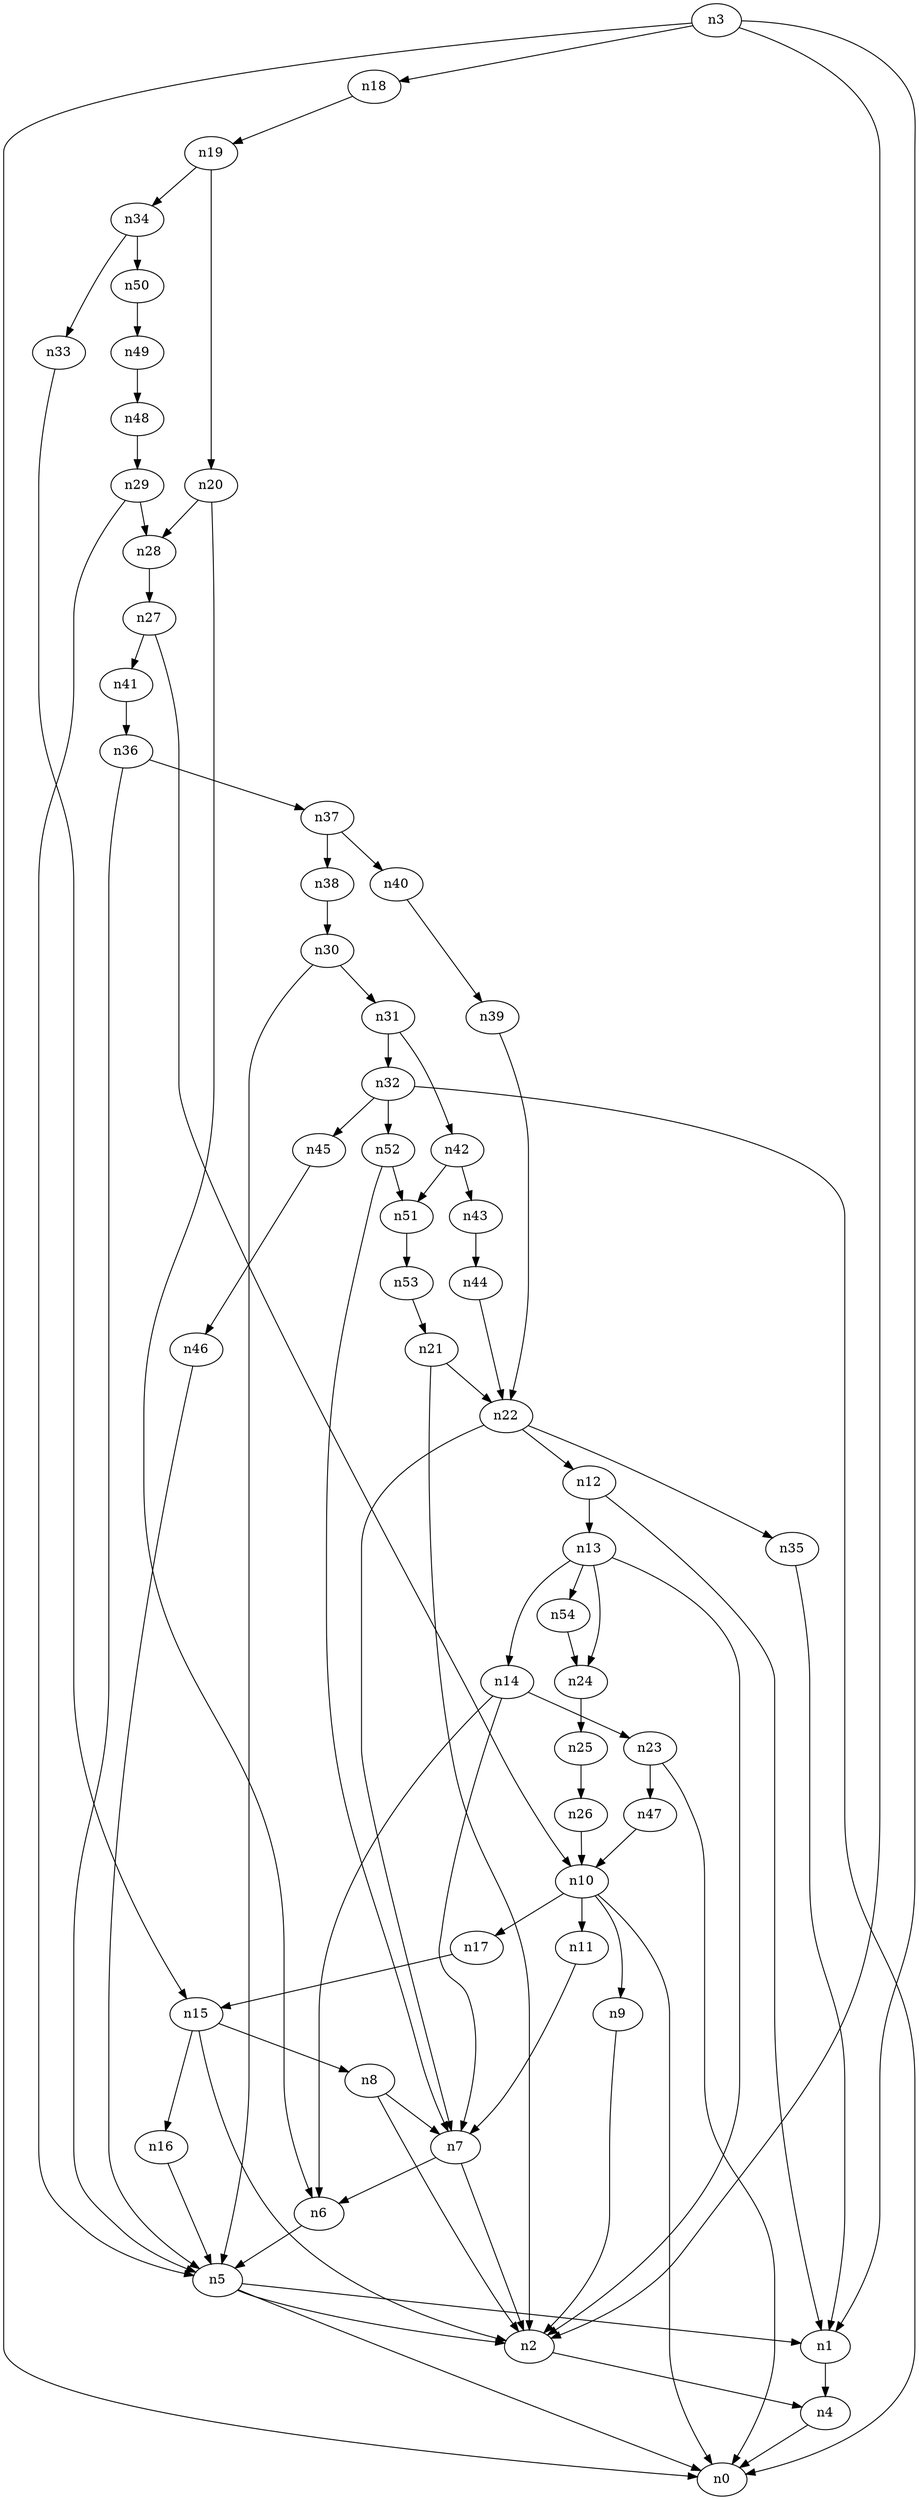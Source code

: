 digraph G {
	n1 -> n4	 [_graphml_id=e4];
	n2 -> n4	 [_graphml_id=e7];
	n3 -> n0	 [_graphml_id=e0];
	n3 -> n1	 [_graphml_id=e3];
	n3 -> n2	 [_graphml_id=e6];
	n3 -> n18	 [_graphml_id=e28];
	n4 -> n0	 [_graphml_id=e1];
	n5 -> n0	 [_graphml_id=e2];
	n5 -> n1	 [_graphml_id=e5];
	n5 -> n2	 [_graphml_id=e8];
	n6 -> n5	 [_graphml_id=e9];
	n7 -> n2	 [_graphml_id=e18];
	n7 -> n6	 [_graphml_id=e10];
	n8 -> n2	 [_graphml_id=e12];
	n8 -> n7	 [_graphml_id=e11];
	n9 -> n2	 [_graphml_id=e13];
	n10 -> n0	 [_graphml_id=e15];
	n10 -> n9	 [_graphml_id=e14];
	n10 -> n11	 [_graphml_id=e16];
	n10 -> n17	 [_graphml_id=e27];
	n11 -> n7	 [_graphml_id=e17];
	n12 -> n1	 [_graphml_id=e19];
	n12 -> n13	 [_graphml_id=e20];
	n13 -> n2	 [_graphml_id=e67];
	n13 -> n14	 [_graphml_id=e21];
	n13 -> n24	 [_graphml_id=e38];
	n13 -> n54	 [_graphml_id=e87];
	n14 -> n6	 [_graphml_id=e22];
	n14 -> n7	 [_graphml_id=e57];
	n14 -> n23	 [_graphml_id=e36];
	n15 -> n2	 [_graphml_id=e47];
	n15 -> n8	 [_graphml_id=e23];
	n15 -> n16	 [_graphml_id=e24];
	n16 -> n5	 [_graphml_id=e25];
	n17 -> n15	 [_graphml_id=e26];
	n18 -> n19	 [_graphml_id=e29];
	n19 -> n20	 [_graphml_id=e30];
	n19 -> n34	 [_graphml_id=e54];
	n20 -> n6	 [_graphml_id=e31];
	n20 -> n28	 [_graphml_id=e44];
	n21 -> n2	 [_graphml_id=e32];
	n21 -> n22	 [_graphml_id=e33];
	n22 -> n7	 [_graphml_id=e37];
	n22 -> n12	 [_graphml_id=e34];
	n22 -> n35	 [_graphml_id=e56];
	n23 -> n0	 [_graphml_id=e35];
	n23 -> n47	 [_graphml_id=e75];
	n24 -> n25	 [_graphml_id=e39];
	n25 -> n26	 [_graphml_id=e40];
	n26 -> n10	 [_graphml_id=e41];
	n27 -> n10	 [_graphml_id=e42];
	n27 -> n41	 [_graphml_id=e65];
	n28 -> n27	 [_graphml_id=e43];
	n29 -> n5	 [_graphml_id=e45];
	n29 -> n28	 [_graphml_id=e46];
	n30 -> n5	 [_graphml_id=e48];
	n30 -> n31	 [_graphml_id=e49];
	n31 -> n32	 [_graphml_id=e50];
	n31 -> n42	 [_graphml_id=e68];
	n32 -> n0	 [_graphml_id=e51];
	n32 -> n45	 [_graphml_id=e72];
	n32 -> n52	 [_graphml_id=e83];
	n33 -> n15	 [_graphml_id=e52];
	n34 -> n33	 [_graphml_id=e53];
	n34 -> n50	 [_graphml_id=e80];
	n35 -> n1	 [_graphml_id=e55];
	n36 -> n5	 [_graphml_id=e58];
	n36 -> n37	 [_graphml_id=e59];
	n37 -> n38	 [_graphml_id=e60];
	n37 -> n40	 [_graphml_id=e64];
	n38 -> n30	 [_graphml_id=e61];
	n39 -> n22	 [_graphml_id=e62];
	n40 -> n39	 [_graphml_id=e63];
	n41 -> n36	 [_graphml_id=e66];
	n42 -> n43	 [_graphml_id=e69];
	n42 -> n51	 [_graphml_id=e81];
	n43 -> n44	 [_graphml_id=e70];
	n44 -> n22	 [_graphml_id=e71];
	n45 -> n46	 [_graphml_id=e73];
	n46 -> n5	 [_graphml_id=e74];
	n47 -> n10	 [_graphml_id=e76];
	n48 -> n29	 [_graphml_id=e77];
	n49 -> n48	 [_graphml_id=e78];
	n50 -> n49	 [_graphml_id=e79];
	n51 -> n53	 [_graphml_id=e85];
	n52 -> n7	 [_graphml_id=e86];
	n52 -> n51	 [_graphml_id=e82];
	n53 -> n21	 [_graphml_id=e84];
	n54 -> n24	 [_graphml_id=e88];
}
